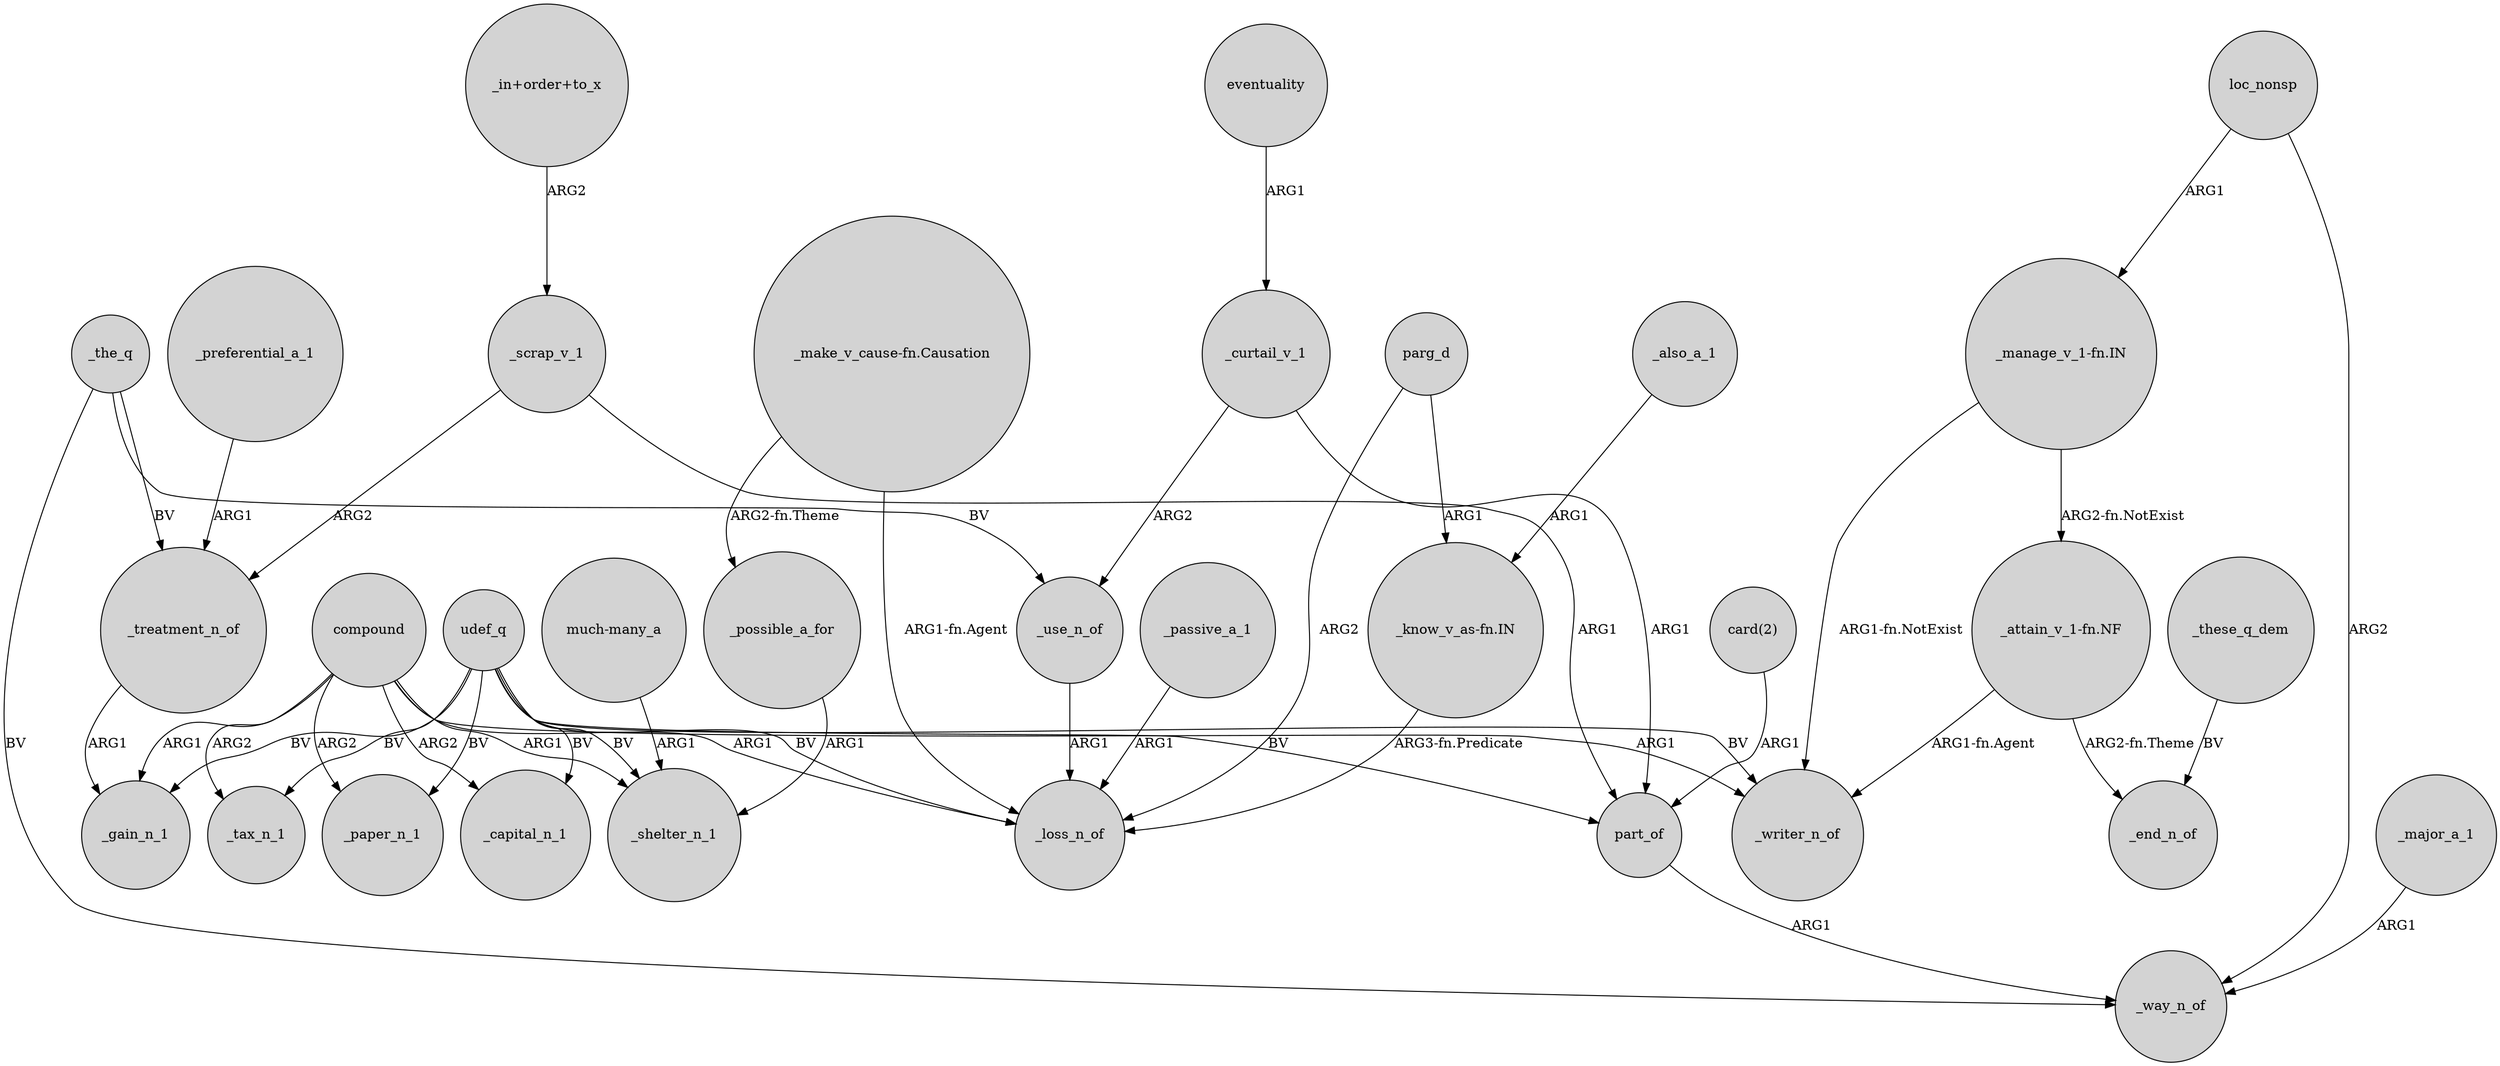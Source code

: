 digraph {
	node [shape=circle style=filled]
	"_manage_v_1-fn.IN" -> "_attain_v_1-fn.NF" [label="ARG2-fn.NotExist"]
	"_attain_v_1-fn.NF" -> _writer_n_of [label="ARG1-fn.Agent"]
	udef_q -> _writer_n_of [label=BV]
	udef_q -> part_of [label=BV]
	_scrap_v_1 -> part_of [label=ARG1]
	compound -> _capital_n_1 [label=ARG2]
	_curtail_v_1 -> _use_n_of [label=ARG2]
	_treatment_n_of -> _gain_n_1 [label=ARG1]
	udef_q -> _gain_n_1 [label=BV]
	_the_q -> _way_n_of [label=BV]
	_the_q -> _use_n_of [label=BV]
	parg_d -> "_know_v_as-fn.IN" [label=ARG1]
	"card(2)" -> part_of [label=ARG1]
	udef_q -> _shelter_n_1 [label=BV]
	eventuality -> _curtail_v_1 [label=ARG1]
	"_make_v_cause-fn.Causation" -> _loss_n_of [label="ARG1-fn.Agent"]
	_passive_a_1 -> _loss_n_of [label=ARG1]
	"_make_v_cause-fn.Causation" -> _possible_a_for [label="ARG2-fn.Theme"]
	_the_q -> _treatment_n_of [label=BV]
	compound -> _writer_n_of [label=ARG1]
	"_in+order+to_x" -> _scrap_v_1 [label=ARG2]
	_curtail_v_1 -> part_of [label=ARG1]
	compound -> _shelter_n_1 [label=ARG1]
	"much-many_a" -> _shelter_n_1 [label=ARG1]
	udef_q -> _tax_n_1 [label=BV]
	_preferential_a_1 -> _treatment_n_of [label=ARG1]
	loc_nonsp -> _way_n_of [label=ARG2]
	_also_a_1 -> "_know_v_as-fn.IN" [label=ARG1]
	_possible_a_for -> _shelter_n_1 [label=ARG1]
	parg_d -> _loss_n_of [label=ARG2]
	loc_nonsp -> "_manage_v_1-fn.IN" [label=ARG1]
	compound -> _paper_n_1 [label=ARG2]
	_use_n_of -> _loss_n_of [label=ARG1]
	"_know_v_as-fn.IN" -> _loss_n_of [label="ARG3-fn.Predicate"]
	"_manage_v_1-fn.IN" -> _writer_n_of [label="ARG1-fn.NotExist"]
	compound -> _gain_n_1 [label=ARG1]
	_major_a_1 -> _way_n_of [label=ARG1]
	udef_q -> _paper_n_1 [label=BV]
	_scrap_v_1 -> _treatment_n_of [label=ARG2]
	compound -> _loss_n_of [label=ARG1]
	"_attain_v_1-fn.NF" -> _end_n_of [label="ARG2-fn.Theme"]
	_these_q_dem -> _end_n_of [label=BV]
	part_of -> _way_n_of [label=ARG1]
	compound -> _tax_n_1 [label=ARG2]
	udef_q -> _loss_n_of [label=BV]
	udef_q -> _capital_n_1 [label=BV]
}
